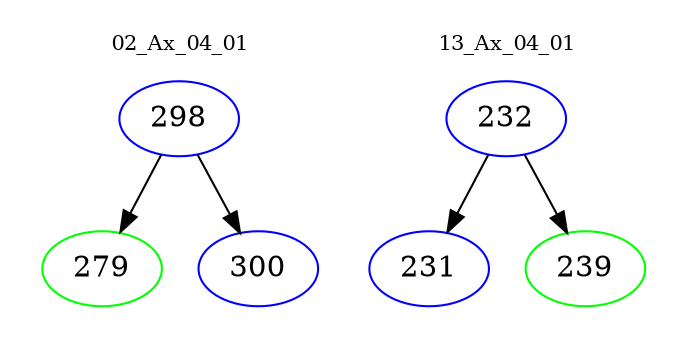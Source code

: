 digraph{
subgraph cluster_0 {
color = white
label = "02_Ax_04_01";
fontsize=10;
T0_298 [label="298", color="blue"]
T0_298 -> T0_279 [color="black"]
T0_279 [label="279", color="green"]
T0_298 -> T0_300 [color="black"]
T0_300 [label="300", color="blue"]
}
subgraph cluster_1 {
color = white
label = "13_Ax_04_01";
fontsize=10;
T1_232 [label="232", color="blue"]
T1_232 -> T1_231 [color="black"]
T1_231 [label="231", color="blue"]
T1_232 -> T1_239 [color="black"]
T1_239 [label="239", color="green"]
}
}

